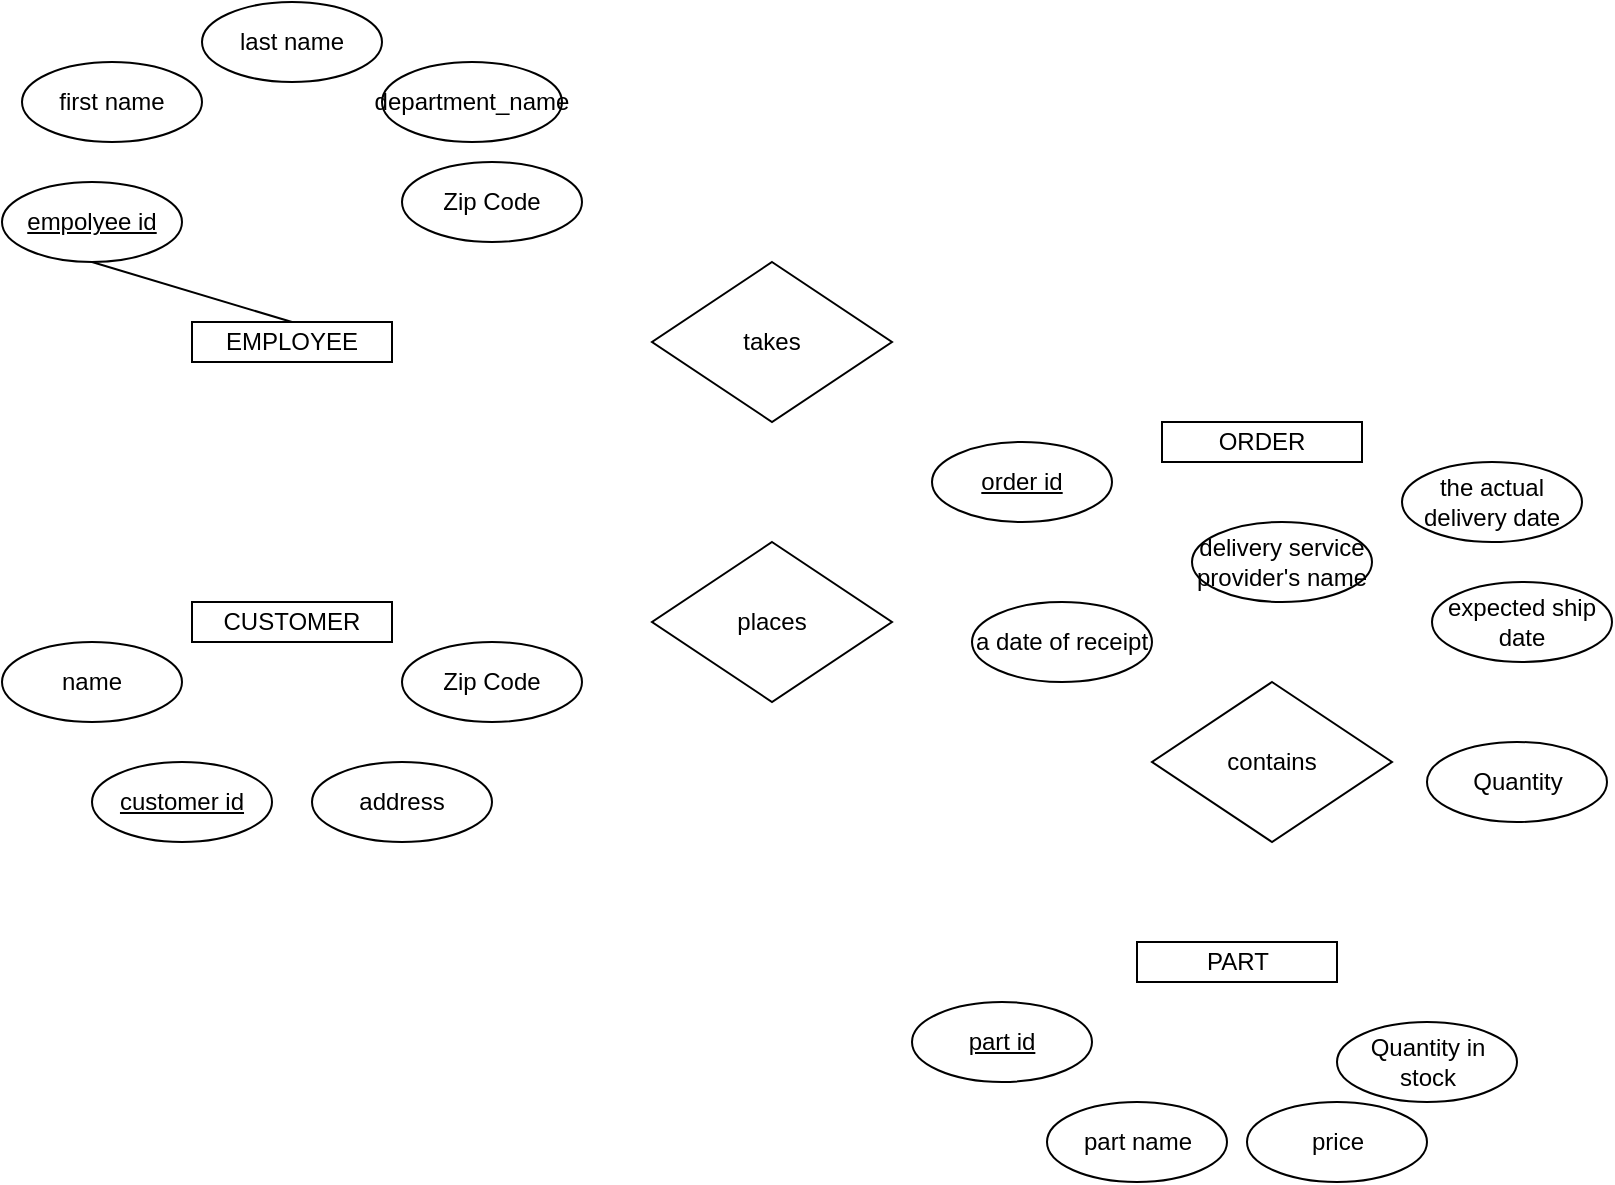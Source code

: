 <mxfile version="28.2.3">
  <diagram id="R2lEEEUBdFMjLlhIrx00" name="Page-1">
    <mxGraphModel dx="1220" dy="681" grid="1" gridSize="10" guides="1" tooltips="1" connect="1" arrows="1" fold="1" page="1" pageScale="1" pageWidth="850" pageHeight="1100" math="0" shadow="0" extFonts="Permanent Marker^https://fonts.googleapis.com/css?family=Permanent+Marker">
      <root>
        <mxCell id="0" />
        <mxCell id="1" parent="0" />
        <mxCell id="ta630WcsLBKMDcRlicdv-1" value="EMPLOYEE" style="rounded=0;whiteSpace=wrap;html=1;" vertex="1" parent="1">
          <mxGeometry x="150" y="170" width="100" height="20" as="geometry" />
        </mxCell>
        <mxCell id="ta630WcsLBKMDcRlicdv-2" value="&lt;u&gt;empolyee id&lt;/u&gt;" style="ellipse;whiteSpace=wrap;html=1;" vertex="1" parent="1">
          <mxGeometry x="55" y="100" width="90" height="40" as="geometry" />
        </mxCell>
        <mxCell id="ta630WcsLBKMDcRlicdv-3" value="" style="endArrow=none;html=1;rounded=0;entryX=0.5;entryY=1;entryDx=0;entryDy=0;exitX=0.5;exitY=0;exitDx=0;exitDy=0;" edge="1" parent="1" source="ta630WcsLBKMDcRlicdv-1" target="ta630WcsLBKMDcRlicdv-2">
          <mxGeometry width="50" height="50" relative="1" as="geometry">
            <mxPoint x="400" y="320" as="sourcePoint" />
            <mxPoint x="450" y="270" as="targetPoint" />
          </mxGeometry>
        </mxCell>
        <mxCell id="ta630WcsLBKMDcRlicdv-4" value="PART" style="rounded=0;whiteSpace=wrap;html=1;" vertex="1" parent="1">
          <mxGeometry x="622.5" y="480" width="100" height="20" as="geometry" />
        </mxCell>
        <mxCell id="ta630WcsLBKMDcRlicdv-5" value="CUSTOMER" style="rounded=0;whiteSpace=wrap;html=1;" vertex="1" parent="1">
          <mxGeometry x="150" y="310" width="100" height="20" as="geometry" />
        </mxCell>
        <mxCell id="ta630WcsLBKMDcRlicdv-6" value="first name" style="ellipse;whiteSpace=wrap;html=1;" vertex="1" parent="1">
          <mxGeometry x="65" y="40" width="90" height="40" as="geometry" />
        </mxCell>
        <mxCell id="ta630WcsLBKMDcRlicdv-7" value="last name" style="ellipse;whiteSpace=wrap;html=1;" vertex="1" parent="1">
          <mxGeometry x="155" y="10" width="90" height="40" as="geometry" />
        </mxCell>
        <mxCell id="ta630WcsLBKMDcRlicdv-8" value="department_name" style="ellipse;whiteSpace=wrap;html=1;" vertex="1" parent="1">
          <mxGeometry x="245" y="40" width="90" height="40" as="geometry" />
        </mxCell>
        <mxCell id="ta630WcsLBKMDcRlicdv-9" value="Zip Code" style="ellipse;whiteSpace=wrap;html=1;" vertex="1" parent="1">
          <mxGeometry x="255" y="90" width="90" height="40" as="geometry" />
        </mxCell>
        <mxCell id="ta630WcsLBKMDcRlicdv-10" value="&lt;u&gt;customer id&lt;/u&gt;" style="ellipse;whiteSpace=wrap;html=1;" vertex="1" parent="1">
          <mxGeometry x="100" y="390" width="90" height="40" as="geometry" />
        </mxCell>
        <mxCell id="ta630WcsLBKMDcRlicdv-11" value="name" style="ellipse;whiteSpace=wrap;html=1;" vertex="1" parent="1">
          <mxGeometry x="55" y="330" width="90" height="40" as="geometry" />
        </mxCell>
        <mxCell id="ta630WcsLBKMDcRlicdv-12" value="address" style="ellipse;whiteSpace=wrap;html=1;" vertex="1" parent="1">
          <mxGeometry x="210" y="390" width="90" height="40" as="geometry" />
        </mxCell>
        <mxCell id="ta630WcsLBKMDcRlicdv-13" value="Zip Code" style="ellipse;whiteSpace=wrap;html=1;" vertex="1" parent="1">
          <mxGeometry x="255" y="330" width="90" height="40" as="geometry" />
        </mxCell>
        <mxCell id="ta630WcsLBKMDcRlicdv-14" value="&lt;u&gt;part id&lt;/u&gt;" style="ellipse;whiteSpace=wrap;html=1;" vertex="1" parent="1">
          <mxGeometry x="510" y="510" width="90" height="40" as="geometry" />
        </mxCell>
        <mxCell id="ta630WcsLBKMDcRlicdv-15" value="part name" style="ellipse;whiteSpace=wrap;html=1;" vertex="1" parent="1">
          <mxGeometry x="577.5" y="560" width="90" height="40" as="geometry" />
        </mxCell>
        <mxCell id="ta630WcsLBKMDcRlicdv-16" value="price" style="ellipse;whiteSpace=wrap;html=1;" vertex="1" parent="1">
          <mxGeometry x="677.5" y="560" width="90" height="40" as="geometry" />
        </mxCell>
        <mxCell id="ta630WcsLBKMDcRlicdv-17" value="Quantity in stock" style="ellipse;whiteSpace=wrap;html=1;" vertex="1" parent="1">
          <mxGeometry x="722.5" y="520" width="90" height="40" as="geometry" />
        </mxCell>
        <mxCell id="ta630WcsLBKMDcRlicdv-18" value="ORDER" style="rounded=0;whiteSpace=wrap;html=1;" vertex="1" parent="1">
          <mxGeometry x="635" y="220" width="100" height="20" as="geometry" />
        </mxCell>
        <mxCell id="ta630WcsLBKMDcRlicdv-19" value="&lt;u&gt;order id&lt;/u&gt;" style="ellipse;whiteSpace=wrap;html=1;" vertex="1" parent="1">
          <mxGeometry x="520" y="230" width="90" height="40" as="geometry" />
        </mxCell>
        <mxCell id="ta630WcsLBKMDcRlicdv-20" value="a date of receipt" style="ellipse;whiteSpace=wrap;html=1;" vertex="1" parent="1">
          <mxGeometry x="540" y="310" width="90" height="40" as="geometry" />
        </mxCell>
        <mxCell id="ta630WcsLBKMDcRlicdv-21" value="delivery service provider&#39;s name" style="ellipse;whiteSpace=wrap;html=1;" vertex="1" parent="1">
          <mxGeometry x="650" y="270" width="90" height="40" as="geometry" />
        </mxCell>
        <mxCell id="ta630WcsLBKMDcRlicdv-22" value="expected ship date" style="ellipse;whiteSpace=wrap;html=1;" vertex="1" parent="1">
          <mxGeometry x="770" y="300" width="90" height="40" as="geometry" />
        </mxCell>
        <mxCell id="ta630WcsLBKMDcRlicdv-23" value="the actual delivery date" style="ellipse;whiteSpace=wrap;html=1;" vertex="1" parent="1">
          <mxGeometry x="755" y="240" width="90" height="40" as="geometry" />
        </mxCell>
        <mxCell id="ta630WcsLBKMDcRlicdv-24" value="places" style="rhombus;whiteSpace=wrap;html=1;" vertex="1" parent="1">
          <mxGeometry x="380" y="280" width="120" height="80" as="geometry" />
        </mxCell>
        <mxCell id="ta630WcsLBKMDcRlicdv-28" value="takes" style="rhombus;whiteSpace=wrap;html=1;" vertex="1" parent="1">
          <mxGeometry x="380" y="140" width="120" height="80" as="geometry" />
        </mxCell>
        <mxCell id="ta630WcsLBKMDcRlicdv-29" value="contains" style="rhombus;whiteSpace=wrap;html=1;" vertex="1" parent="1">
          <mxGeometry x="630" y="350" width="120" height="80" as="geometry" />
        </mxCell>
        <mxCell id="ta630WcsLBKMDcRlicdv-33" value="Quantity" style="ellipse;whiteSpace=wrap;html=1;" vertex="1" parent="1">
          <mxGeometry x="767.5" y="380" width="90" height="40" as="geometry" />
        </mxCell>
      </root>
    </mxGraphModel>
  </diagram>
</mxfile>
